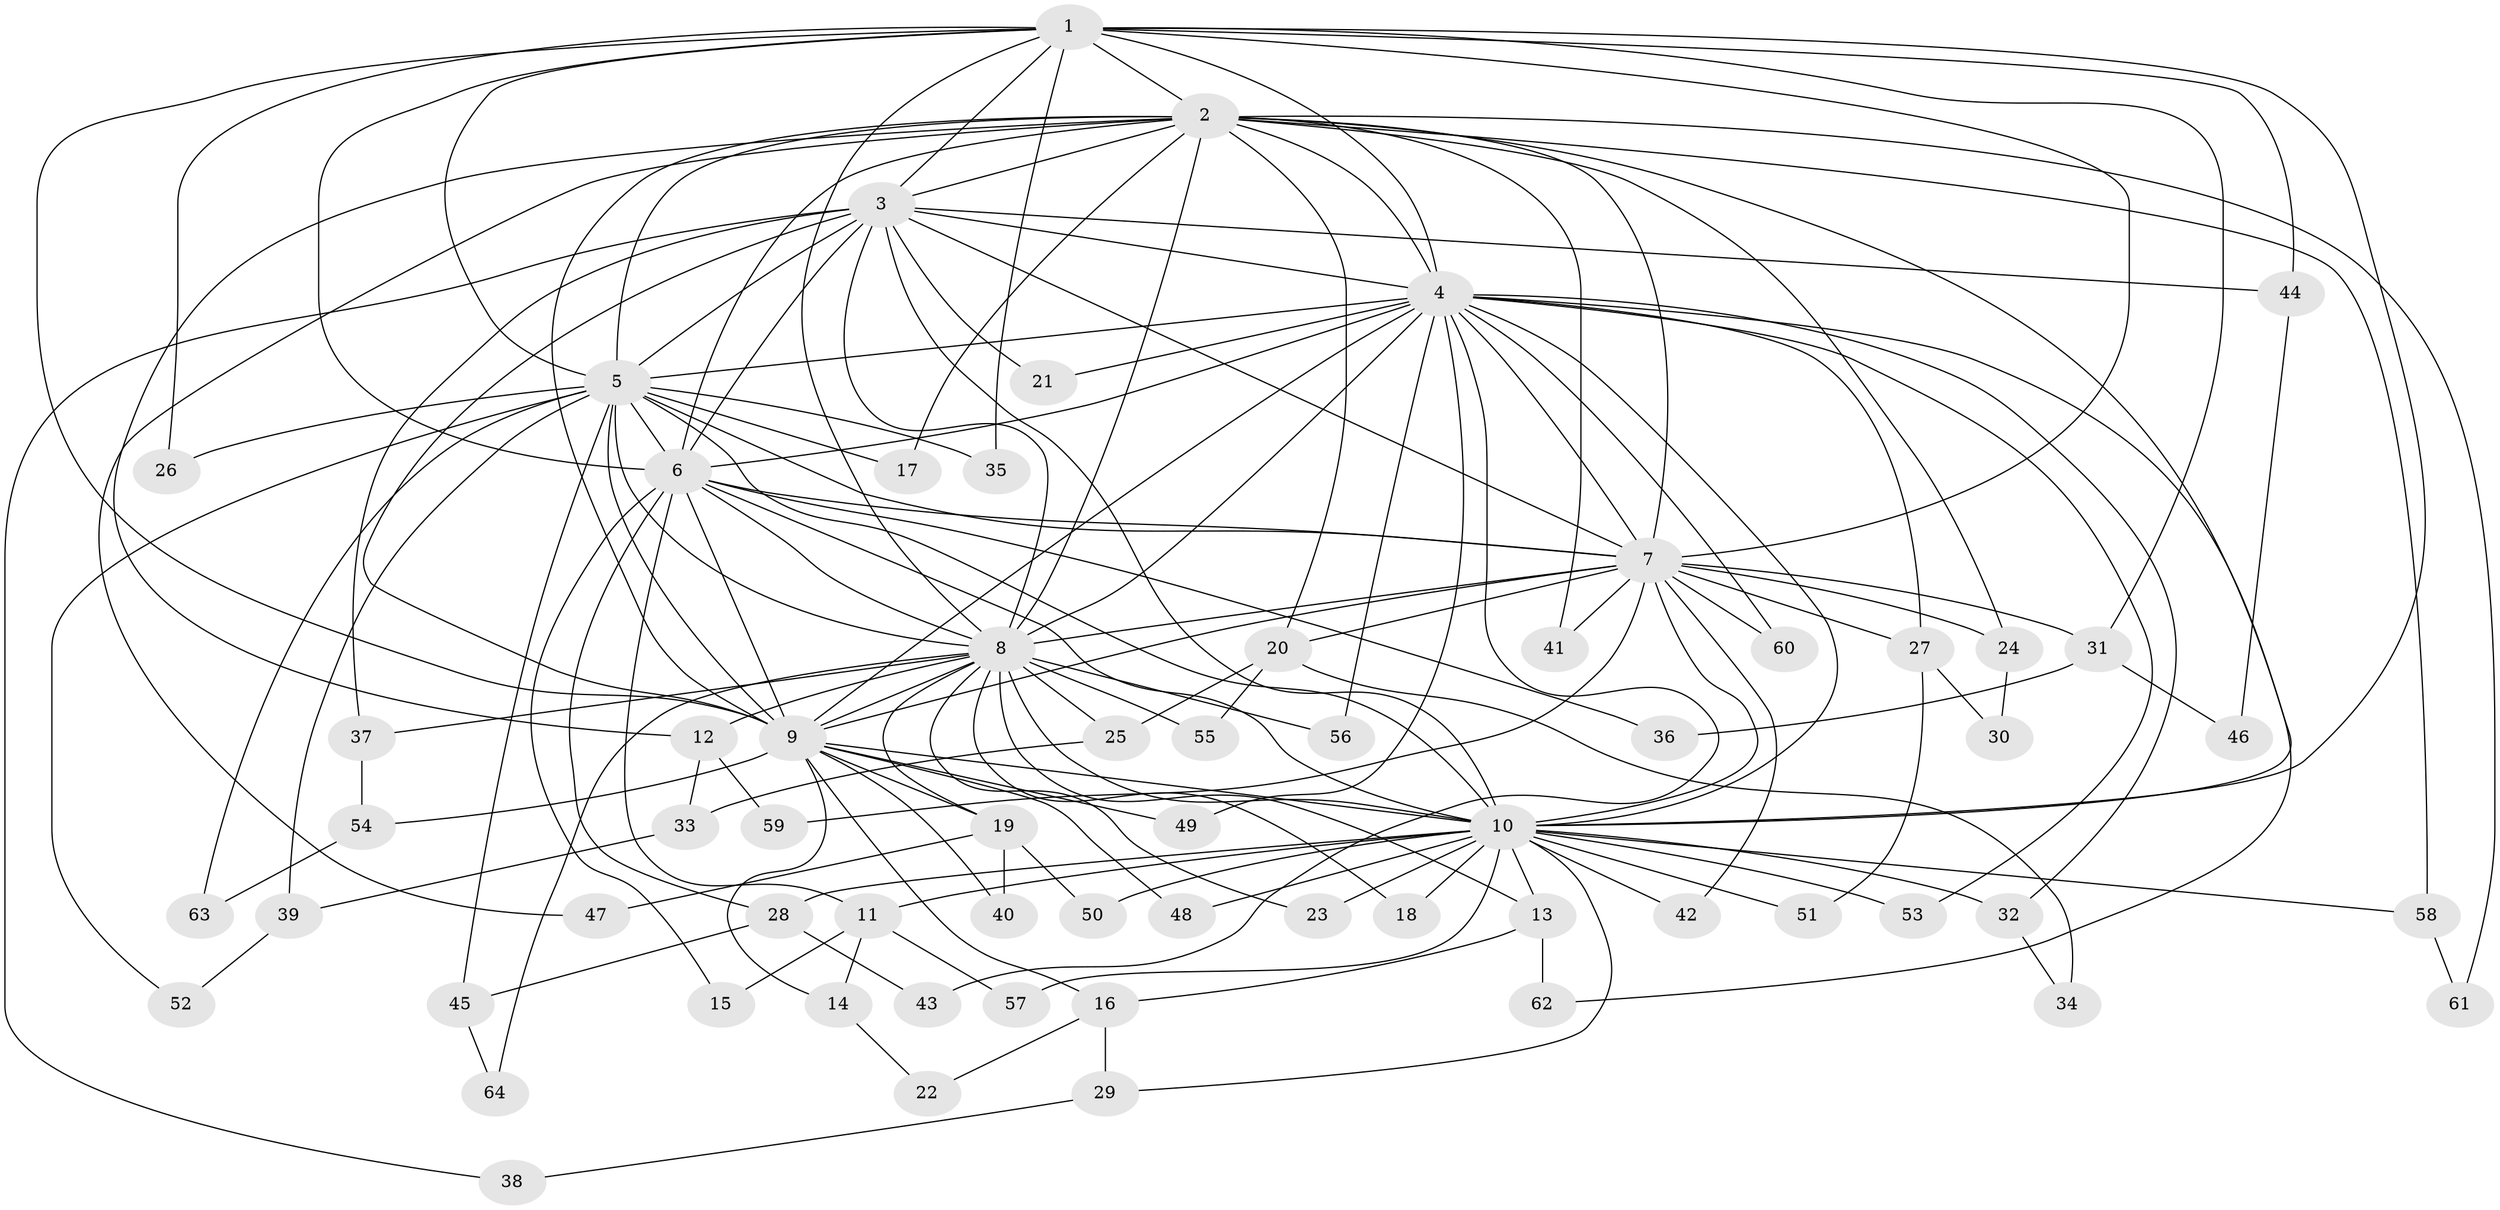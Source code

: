 // coarse degree distribution, {10: 0.02127659574468085, 17: 0.02127659574468085, 23: 0.02127659574468085, 13: 0.0425531914893617, 15: 0.02127659574468085, 19: 0.02127659574468085, 4: 0.1276595744680851, 6: 0.02127659574468085, 3: 0.1276595744680851, 2: 0.48936170212765956, 5: 0.0425531914893617, 1: 0.0425531914893617}
// Generated by graph-tools (version 1.1) at 2025/41/03/06/25 10:41:33]
// undirected, 64 vertices, 153 edges
graph export_dot {
graph [start="1"]
  node [color=gray90,style=filled];
  1;
  2;
  3;
  4;
  5;
  6;
  7;
  8;
  9;
  10;
  11;
  12;
  13;
  14;
  15;
  16;
  17;
  18;
  19;
  20;
  21;
  22;
  23;
  24;
  25;
  26;
  27;
  28;
  29;
  30;
  31;
  32;
  33;
  34;
  35;
  36;
  37;
  38;
  39;
  40;
  41;
  42;
  43;
  44;
  45;
  46;
  47;
  48;
  49;
  50;
  51;
  52;
  53;
  54;
  55;
  56;
  57;
  58;
  59;
  60;
  61;
  62;
  63;
  64;
  1 -- 2;
  1 -- 3;
  1 -- 4;
  1 -- 5;
  1 -- 6;
  1 -- 7;
  1 -- 8;
  1 -- 9;
  1 -- 10;
  1 -- 26;
  1 -- 31;
  1 -- 35;
  1 -- 44;
  2 -- 3;
  2 -- 4;
  2 -- 5;
  2 -- 6;
  2 -- 7;
  2 -- 8;
  2 -- 9;
  2 -- 10;
  2 -- 12;
  2 -- 17;
  2 -- 20;
  2 -- 24;
  2 -- 41;
  2 -- 47;
  2 -- 58;
  2 -- 61;
  3 -- 4;
  3 -- 5;
  3 -- 6;
  3 -- 7;
  3 -- 8;
  3 -- 9;
  3 -- 10;
  3 -- 21;
  3 -- 37;
  3 -- 38;
  3 -- 44;
  4 -- 5;
  4 -- 6;
  4 -- 7;
  4 -- 8;
  4 -- 9;
  4 -- 10;
  4 -- 21;
  4 -- 27;
  4 -- 32;
  4 -- 43;
  4 -- 49;
  4 -- 53;
  4 -- 56;
  4 -- 60;
  4 -- 62;
  5 -- 6;
  5 -- 7;
  5 -- 8;
  5 -- 9;
  5 -- 10;
  5 -- 17;
  5 -- 26;
  5 -- 35;
  5 -- 39;
  5 -- 45;
  5 -- 52;
  5 -- 63;
  6 -- 7;
  6 -- 8;
  6 -- 9;
  6 -- 10;
  6 -- 11;
  6 -- 15;
  6 -- 28;
  6 -- 36;
  7 -- 8;
  7 -- 9;
  7 -- 10;
  7 -- 20;
  7 -- 24;
  7 -- 27;
  7 -- 31;
  7 -- 41;
  7 -- 42;
  7 -- 59;
  7 -- 60;
  8 -- 9;
  8 -- 10;
  8 -- 12;
  8 -- 13;
  8 -- 18;
  8 -- 19;
  8 -- 23;
  8 -- 25;
  8 -- 37;
  8 -- 55;
  8 -- 56;
  8 -- 64;
  9 -- 10;
  9 -- 14;
  9 -- 16;
  9 -- 19;
  9 -- 40;
  9 -- 48;
  9 -- 49;
  9 -- 54;
  10 -- 11;
  10 -- 13;
  10 -- 18;
  10 -- 23;
  10 -- 28;
  10 -- 29;
  10 -- 32;
  10 -- 42;
  10 -- 48;
  10 -- 50;
  10 -- 51;
  10 -- 53;
  10 -- 57;
  10 -- 58;
  11 -- 14;
  11 -- 15;
  11 -- 57;
  12 -- 33;
  12 -- 59;
  13 -- 16;
  13 -- 62;
  14 -- 22;
  16 -- 22;
  16 -- 29;
  19 -- 40;
  19 -- 47;
  19 -- 50;
  20 -- 25;
  20 -- 34;
  20 -- 55;
  24 -- 30;
  25 -- 33;
  27 -- 30;
  27 -- 51;
  28 -- 43;
  28 -- 45;
  29 -- 38;
  31 -- 36;
  31 -- 46;
  32 -- 34;
  33 -- 39;
  37 -- 54;
  39 -- 52;
  44 -- 46;
  45 -- 64;
  54 -- 63;
  58 -- 61;
}
